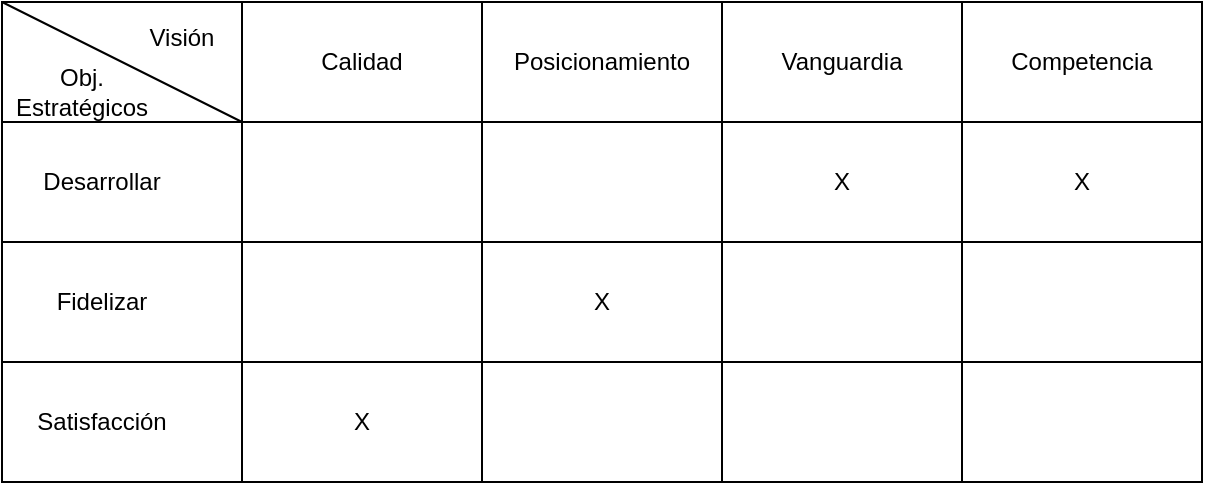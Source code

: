 <mxfile version="17.4.4" type="github">
  <diagram id="IlLscLRvWIcH1qsZaOlD" name="Page-1">
    <mxGraphModel dx="1382" dy="795" grid="1" gridSize="10" guides="1" tooltips="1" connect="1" arrows="1" fold="1" page="1" pageScale="1" pageWidth="827" pageHeight="1169" math="0" shadow="0">
      <root>
        <mxCell id="0" />
        <mxCell id="1" parent="0" />
        <mxCell id="RGNKoZ_GBEvAxa4VT5Bt-2" value="" style="rounded=0;whiteSpace=wrap;html=1;fillColor=none;" vertex="1" parent="1">
          <mxGeometry x="100" y="150" width="600" height="60" as="geometry" />
        </mxCell>
        <mxCell id="RGNKoZ_GBEvAxa4VT5Bt-4" value="" style="rounded=0;whiteSpace=wrap;html=1;fillColor=none;" vertex="1" parent="1">
          <mxGeometry x="100" y="270" width="600" height="60" as="geometry" />
        </mxCell>
        <mxCell id="RGNKoZ_GBEvAxa4VT5Bt-14" value="" style="rounded=0;whiteSpace=wrap;html=1;fillColor=none;" vertex="1" parent="1">
          <mxGeometry x="100" y="330" width="600" height="60" as="geometry" />
        </mxCell>
        <mxCell id="RGNKoZ_GBEvAxa4VT5Bt-15" value="" style="rounded=0;whiteSpace=wrap;html=1;fillColor=none;" vertex="1" parent="1">
          <mxGeometry x="100" y="210" width="600" height="60" as="geometry" />
        </mxCell>
        <mxCell id="RGNKoZ_GBEvAxa4VT5Bt-22" value="" style="rounded=0;whiteSpace=wrap;html=1;fillColor=none;" vertex="1" parent="1">
          <mxGeometry x="100" y="150" width="120" height="240" as="geometry" />
        </mxCell>
        <mxCell id="RGNKoZ_GBEvAxa4VT5Bt-23" value="" style="rounded=0;whiteSpace=wrap;html=1;fillColor=none;" vertex="1" parent="1">
          <mxGeometry x="220" y="150" width="120" height="240" as="geometry" />
        </mxCell>
        <mxCell id="RGNKoZ_GBEvAxa4VT5Bt-24" value="" style="rounded=0;whiteSpace=wrap;html=1;fillColor=none;" vertex="1" parent="1">
          <mxGeometry x="460" y="150" width="120" height="240" as="geometry" />
        </mxCell>
        <mxCell id="RGNKoZ_GBEvAxa4VT5Bt-25" value="" style="rounded=0;whiteSpace=wrap;html=1;fillColor=none;" vertex="1" parent="1">
          <mxGeometry x="580" y="150" width="120" height="240" as="geometry" />
        </mxCell>
        <mxCell id="RGNKoZ_GBEvAxa4VT5Bt-27" value="" style="endArrow=none;html=1;rounded=0;entryX=0;entryY=0;entryDx=0;entryDy=0;" edge="1" parent="1" target="RGNKoZ_GBEvAxa4VT5Bt-22">
          <mxGeometry width="50" height="50" relative="1" as="geometry">
            <mxPoint x="220" y="210" as="sourcePoint" />
            <mxPoint x="440" y="380" as="targetPoint" />
          </mxGeometry>
        </mxCell>
        <mxCell id="RGNKoZ_GBEvAxa4VT5Bt-28" value="Visión" style="text;html=1;strokeColor=none;fillColor=none;align=center;verticalAlign=middle;whiteSpace=wrap;rounded=0;" vertex="1" parent="1">
          <mxGeometry x="160" y="153" width="60" height="30" as="geometry" />
        </mxCell>
        <mxCell id="RGNKoZ_GBEvAxa4VT5Bt-29" value="Obj.&lt;br&gt;Estratégicos" style="text;html=1;strokeColor=none;fillColor=none;align=center;verticalAlign=middle;whiteSpace=wrap;rounded=0;" vertex="1" parent="1">
          <mxGeometry x="110" y="180" width="60" height="30" as="geometry" />
        </mxCell>
        <mxCell id="RGNKoZ_GBEvAxa4VT5Bt-30" value="Desarrollar" style="text;html=1;strokeColor=none;fillColor=none;align=center;verticalAlign=middle;whiteSpace=wrap;rounded=0;" vertex="1" parent="1">
          <mxGeometry x="120" y="225" width="60" height="30" as="geometry" />
        </mxCell>
        <mxCell id="RGNKoZ_GBEvAxa4VT5Bt-31" value="Fidelizar" style="text;html=1;strokeColor=none;fillColor=none;align=center;verticalAlign=middle;whiteSpace=wrap;rounded=0;" vertex="1" parent="1">
          <mxGeometry x="120" y="285" width="60" height="30" as="geometry" />
        </mxCell>
        <mxCell id="RGNKoZ_GBEvAxa4VT5Bt-32" value="Satisfacción" style="text;html=1;strokeColor=none;fillColor=none;align=center;verticalAlign=middle;whiteSpace=wrap;rounded=0;" vertex="1" parent="1">
          <mxGeometry x="120" y="345" width="60" height="30" as="geometry" />
        </mxCell>
        <mxCell id="RGNKoZ_GBEvAxa4VT5Bt-33" value="Calidad" style="text;html=1;strokeColor=none;fillColor=none;align=center;verticalAlign=middle;whiteSpace=wrap;rounded=0;" vertex="1" parent="1">
          <mxGeometry x="250" y="165" width="60" height="30" as="geometry" />
        </mxCell>
        <mxCell id="RGNKoZ_GBEvAxa4VT5Bt-34" value="Vanguardia" style="text;html=1;strokeColor=none;fillColor=none;align=center;verticalAlign=middle;whiteSpace=wrap;rounded=0;" vertex="1" parent="1">
          <mxGeometry x="490" y="165" width="60" height="30" as="geometry" />
        </mxCell>
        <mxCell id="RGNKoZ_GBEvAxa4VT5Bt-35" value="Posicionamiento" style="text;html=1;strokeColor=none;fillColor=none;align=center;verticalAlign=middle;whiteSpace=wrap;rounded=0;" vertex="1" parent="1">
          <mxGeometry x="370" y="165" width="60" height="30" as="geometry" />
        </mxCell>
        <mxCell id="RGNKoZ_GBEvAxa4VT5Bt-36" value="Competencia" style="text;html=1;strokeColor=none;fillColor=none;align=center;verticalAlign=middle;whiteSpace=wrap;rounded=0;" vertex="1" parent="1">
          <mxGeometry x="610" y="165" width="60" height="30" as="geometry" />
        </mxCell>
        <mxCell id="RGNKoZ_GBEvAxa4VT5Bt-38" value="X" style="text;html=1;strokeColor=none;fillColor=none;align=center;verticalAlign=middle;whiteSpace=wrap;rounded=0;" vertex="1" parent="1">
          <mxGeometry x="250" y="345" width="60" height="30" as="geometry" />
        </mxCell>
        <mxCell id="RGNKoZ_GBEvAxa4VT5Bt-39" value="X" style="text;html=1;strokeColor=none;fillColor=none;align=center;verticalAlign=middle;whiteSpace=wrap;rounded=0;" vertex="1" parent="1">
          <mxGeometry x="490" y="225" width="60" height="30" as="geometry" />
        </mxCell>
        <mxCell id="RGNKoZ_GBEvAxa4VT5Bt-40" value="X" style="text;html=1;strokeColor=none;fillColor=none;align=center;verticalAlign=middle;whiteSpace=wrap;rounded=0;" vertex="1" parent="1">
          <mxGeometry x="370" y="285" width="60" height="30" as="geometry" />
        </mxCell>
        <mxCell id="RGNKoZ_GBEvAxa4VT5Bt-41" value="X" style="text;html=1;strokeColor=none;fillColor=none;align=center;verticalAlign=middle;whiteSpace=wrap;rounded=0;" vertex="1" parent="1">
          <mxGeometry x="610" y="225" width="60" height="30" as="geometry" />
        </mxCell>
      </root>
    </mxGraphModel>
  </diagram>
</mxfile>
